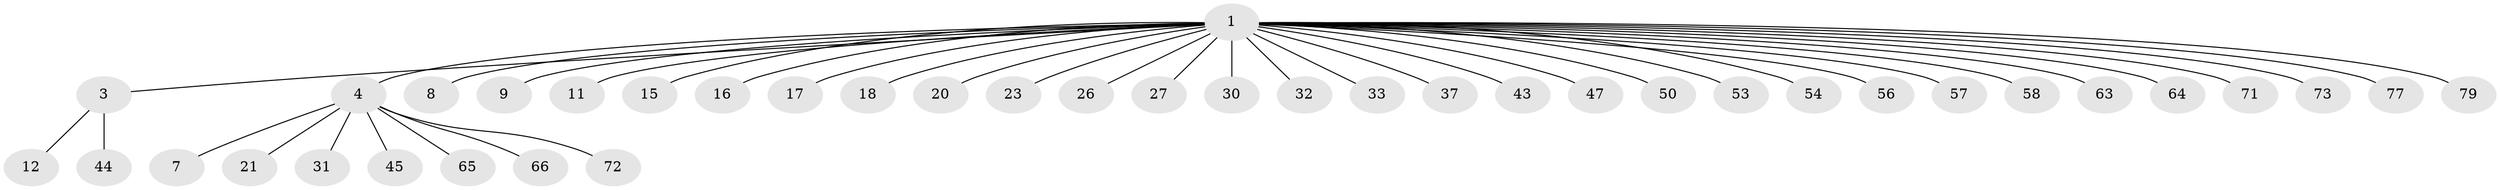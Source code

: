 // original degree distribution, {15: 0.012048192771084338, 8: 0.012048192771084338, 3: 0.060240963855421686, 9: 0.012048192771084338, 18: 0.012048192771084338, 1: 0.6867469879518072, 2: 0.14457831325301204, 5: 0.012048192771084338, 7: 0.012048192771084338, 4: 0.024096385542168676, 6: 0.012048192771084338}
// Generated by graph-tools (version 1.1) at 2025/14/03/09/25 04:14:37]
// undirected, 41 vertices, 40 edges
graph export_dot {
graph [start="1"]
  node [color=gray90,style=filled];
  1 [super="+2+6+38+52+62"];
  3;
  4;
  7;
  8;
  9 [super="+81"];
  11 [super="+60+59+22+19"];
  12 [super="+40+14"];
  15;
  16 [super="+48+69+24"];
  17;
  18;
  20 [super="+41+55+49+70"];
  21 [super="+68+80+29"];
  23 [super="+42+39"];
  26 [super="+67"];
  27;
  30 [super="+61"];
  31 [super="+83"];
  32;
  33;
  37;
  43;
  44;
  45;
  47;
  50;
  53;
  54;
  56 [super="+78"];
  57;
  58;
  63 [super="+74"];
  64;
  65;
  66;
  71;
  72;
  73;
  77;
  79;
  1 -- 3;
  1 -- 4 [weight=2];
  1 -- 9;
  1 -- 16;
  1 -- 17;
  1 -- 27;
  1 -- 43;
  1 -- 63;
  1 -- 71;
  1 -- 77;
  1 -- 64;
  1 -- 8;
  1 -- 73;
  1 -- 11;
  1 -- 15;
  1 -- 79;
  1 -- 18 [weight=2];
  1 -- 20 [weight=2];
  1 -- 23 [weight=2];
  1 -- 26;
  1 -- 30;
  1 -- 32;
  1 -- 33;
  1 -- 37;
  1 -- 47;
  1 -- 50;
  1 -- 53;
  1 -- 54;
  1 -- 56;
  1 -- 57;
  1 -- 58;
  3 -- 12;
  3 -- 44;
  4 -- 7;
  4 -- 21;
  4 -- 31;
  4 -- 45;
  4 -- 65;
  4 -- 66;
  4 -- 72;
}
